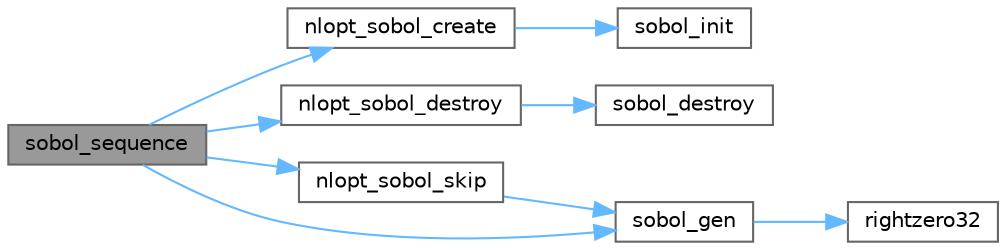 digraph "sobol_sequence"
{
 // LATEX_PDF_SIZE
  bgcolor="transparent";
  edge [fontname=Helvetica,fontsize=10,labelfontname=Helvetica,labelfontsize=10];
  node [fontname=Helvetica,fontsize=10,shape=box,height=0.2,width=0.4];
  rankdir="LR";
  Node1 [id="Node000001",label="sobol_sequence",height=0.2,width=0.4,color="gray40", fillcolor="grey60", style="filled", fontcolor="black",tooltip=" "];
  Node1 -> Node2 [id="edge1_Node000001_Node000002",color="steelblue1",style="solid",tooltip=" "];
  Node2 [id="Node000002",label="nlopt_sobol_create",height=0.2,width=0.4,color="grey40", fillcolor="white", style="filled",URL="$sobolseq_8c.html#a144bd11f1148a8f19f75b0567ad4d95a",tooltip=" "];
  Node2 -> Node3 [id="edge2_Node000002_Node000003",color="steelblue1",style="solid",tooltip=" "];
  Node3 [id="Node000003",label="sobol_init",height=0.2,width=0.4,color="grey40", fillcolor="white", style="filled",URL="$sobolseq_8c.html#a26079fb02c638050adfae1b98eebb878",tooltip=" "];
  Node1 -> Node4 [id="edge3_Node000001_Node000004",color="steelblue1",style="solid",tooltip=" "];
  Node4 [id="Node000004",label="nlopt_sobol_destroy",height=0.2,width=0.4,color="grey40", fillcolor="white", style="filled",URL="$sobolseq_8c.html#a0d659e93ebfd9865ee974260fc1f2701",tooltip=" "];
  Node4 -> Node5 [id="edge4_Node000004_Node000005",color="steelblue1",style="solid",tooltip=" "];
  Node5 [id="Node000005",label="sobol_destroy",height=0.2,width=0.4,color="grey40", fillcolor="white", style="filled",URL="$sobolseq_8c.html#a7da449b80c90d93929ca447c026f4c6d",tooltip=" "];
  Node1 -> Node6 [id="edge5_Node000001_Node000006",color="steelblue1",style="solid",tooltip=" "];
  Node6 [id="Node000006",label="nlopt_sobol_skip",height=0.2,width=0.4,color="grey40", fillcolor="white", style="filled",URL="$sobolseq_8c.html#a66138f1615f8bea909b9ad7107ce3c51",tooltip=" "];
  Node6 -> Node7 [id="edge6_Node000006_Node000007",color="steelblue1",style="solid",tooltip=" "];
  Node7 [id="Node000007",label="sobol_gen",height=0.2,width=0.4,color="grey40", fillcolor="white", style="filled",URL="$sobolseq_8c.html#a8a0ebcfa3fdd7c7a8296647c972fe54b",tooltip=" "];
  Node7 -> Node8 [id="edge7_Node000007_Node000008",color="steelblue1",style="solid",tooltip=" "];
  Node8 [id="Node000008",label="rightzero32",height=0.2,width=0.4,color="grey40", fillcolor="white", style="filled",URL="$sobolseq_8c.html#a5750aa319cae41f5f03c7af0e490922c",tooltip=" "];
  Node1 -> Node7 [id="edge8_Node000001_Node000007",color="steelblue1",style="solid",tooltip=" "];
}
